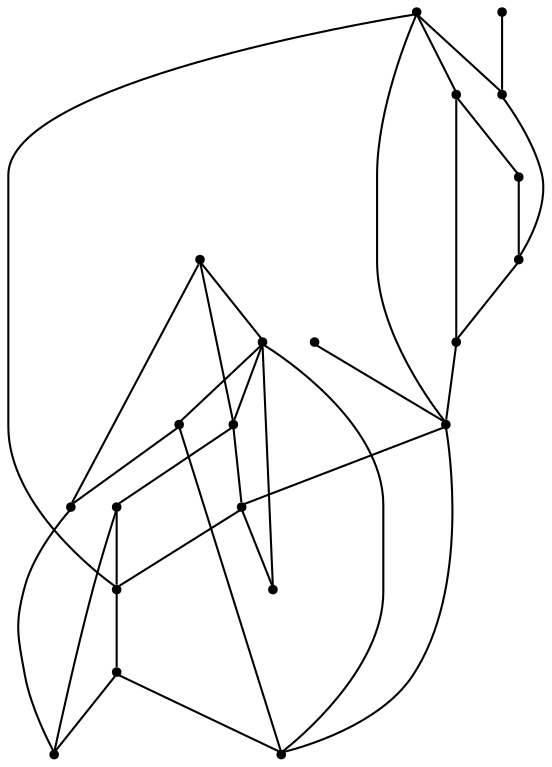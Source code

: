 graph {
  node [shape=point,comment="{\"directed\":false,\"doi\":\"10.1007/978-3-031-22203-0_17\",\"figure\":\"5\"}"]

  v0 [pos="1281.038400666904,609.5098463793513"]
  v1 [pos="1072.5479715225297,751.0348183169536"]
  v2 [pos="737.3841364852628,724.656122411457"]
  v3 [pos="1145.8919334983923,803.6665331349166"]
  v4 [pos="1170.1875099845277,598.3873510245015"]
  v5 [pos="1158.9367476528198,480.949376505186"]
  v6 [pos="814.0797167811467,387.4803489535052"]
  v7 [pos="805.8398501303302,481.41197657439943"]
  v8 [pos="711.8665336849137,473.24408083686944"]
  v9 [pos="756.3871535837751,532.4151762054079"]
  v10 [pos="547.1329957486403,451.7784202231535"]
  v11 [pos="481.21832296609443,432.86101832060035"]
  v12 [pos="999.200861919991,527.1643633785535"]
  v13 [pos="749.2985711324836,365.10207855376166"]
  v14 [pos="699.0863586278405,411.31509421033934"]
  v15 [pos="566.2985448427883,779.9516783960204"]
  v16 [pos="504.89709180056,799.7920389727474"]
  v17 [pos="773.7066037353177,443.1561908093994"]
  v18 [pos="762.9882036365768,430.36169029717075"]
  v19 [pos="761.983888167456,405.6059257891334"]
  v20 [pos="736.8132396711711,427.40297338026596"]

  v0 -- v3 [id="-1",pos="1281.038400666904,609.5098463793513 1297.0700448384364,675.2844510110111 1250.3792947588304,735.7977132812623 1196.607352946488,772.3254857498482 1179.9620328828373,783.6358414219087 1162.6421863974356,792.6453676884814 1145.8919334983923,803.6665331349166"]
  v8 -- v18 [id="-3",pos="711.8665336849137,473.24408083686944 762.9882036365768,430.36169029717075 762.9882036365768,430.36169029717075 762.9882036365768,430.36169029717075"]
  v18 -- v6 [id="-4",pos="762.9882036365768,430.36169029717075 814.0797167811467,387.4803489535052 814.0797167811467,387.4803489535052 814.0797167811467,387.4803489535052"]
  v0 -- v5 [id="-5",pos="1281.038400666904,609.5098463793513 1274.3431869979306,582.0890771691098 1256.617235943822,553.659642382036 1223.782499133864,525.7099869135295 1206.1501498144717,510.70209371237047 1184.1612944932976,495.83138006333456 1158.9367476528198,480.949376505186"]
  v1 -- v2 [id="-7",pos="1072.5479715225297,751.0348183169536 994.8140233195152,757.454200792424 884.8050317477173,751.1301149844709 737.3841364852628,724.656122411457"]
  v1 -- v4 [id="-8",pos="1072.5479715225297,751.0348183169536 1148.2933750974296,744.7557143877509 1193.6141999460838,726.4684269951763 1213.4849907718653,702.9029184969872 1238.7189607761009,673.0079500181345 1222.9777345130183,634.6332577268554 1170.1875099845277,598.3873510245015"]
  v3 -- v16 [id="-9",pos="1145.8919334983923,803.6665331349166 1079.0784474407983,825.9934056661045 1002.0545420295849,829.7894163349272 902.4937522209062,837.380981174058 775.1693281076226,847.0905592041074 611.0306439218085,863.009597297226 524.6877468348873,813.3356972465483 517.5624686289686,809.2395430946779 510.9670398888843,804.6973232639177 504.89709180056,799.7920389727474"]
  v4 -- v0 [id="-11",pos="1170.1875099845277,598.3873510245015 1208.5300540880094,607.8056022893137 1245.4942556494714,611.5144784730951 1281.038400666904,609.5098463793513"]
  v4 -- v5 [id="-12",pos="1170.1875099845277,598.3873510245015 1141.8527654120126,562.4239314169142 1138.1395833489612,523.2514980508495 1158.9367476528198,480.949376505186"]
  v4 -- v2 [id="-13",pos="1170.1875099845277,598.3873510245015 1010.7859721519543,612.9730199284329 866.5004822092734,655.0625362051733 737.3841364852628,724.656122411457"]
  v20 -- v14 [id="-14",pos="736.8132396711711,427.40297338026596 699.0863586278405,411.31509421033934 699.0863586278405,411.31509421033934 699.0863586278405,411.31509421033934"]
  v2 -- v15 [id="-15",pos="737.3841364852628,724.656122411457 566.2985448427883,779.9516783960204 566.2985448427883,779.9516783960204 566.2985448427883,779.9516783960204"]
  v15 -- v16 [id="-16",pos="566.2985448427883,779.9516783960204 504.89709180056,799.7920389727474 504.89709180056,799.7920389727474 504.89709180056,799.7920389727474"]
  v19 -- v13 [id="-28",pos="761.983888167456,405.6059257891334 749.2985711324836,365.10207855376166 749.2985711324836,365.10207855376166 749.2985711324836,365.10207855376166"]
  v18 -- v19 [id="-29",pos="762.9882036365768,430.36169029717075 761.983888167456,405.6059257891334 761.983888167456,405.6059257891334 761.983888167456,405.6059257891334"]
  v17 -- v7 [id="-30",pos="773.7066037353177,443.1561908093994 805.8398501303302,481.41197657439943 805.8398501303302,481.41197657439943 805.8398501303302,481.41197657439943"]
  v11 -- v16 [id="-34",pos="481.21832296609443,432.86101832060035 462.0720270136363,465.2685780999615 452.17259065516544,503.91119498117666 445.9460502285293,544.1669348296646 431.13790206088163,639.9466002461471 437.103580450973,744.7693402911544 504.89709180056,799.7920389727474"]
  v11 -- v5 [id="-35",pos="481.21832296609443,432.86101832060035 511.70996632365257,381.25723354016054 565.6463697590176,345.45502949331717 665.539335045046,344.0959340087977 802.3794622297373,342.2374235543034 1025.448383245478,405.0837391353433 1158.9367476528198,480.949376505186"]
  v15 -- v10 [id="-38",pos="566.2985448427883,779.9516783960204 486.6775158022948,673.5235855239839 480.2890100356484,564.1324994663615 547.1329957486403,451.7784202231535"]
  v1 -- v3 [id="-39",pos="1072.5479715225297,751.0348183169536 1112.385511120298,762.5367093161967 1136.8477210550107,780.0809520648465 1145.8919334983923,803.6665331349166"]
  v8 -- v14 [id="-41",pos="711.8665336849137,473.24408083686944 696.957342728989,455.4139055824005 692.9202794791177,432.06444070996815 699.0863586278405,411.31509421033934"]
  v14 -- v13 [id="-42",pos="699.0863586278405,411.31509421033934 702.6857530084906,399.2303964833617 709.7462870285827,388.02627299097037 720.1313905838855,379.3135659996469 728.8498338346333,371.99654908341995 738.8911050075324,367.29170520410514 749.2985711324836,365.10207855376166"]
  v8 -- v10 [id="-43",pos="711.8665336849137,473.24408083686944 678.2705629175963,461.5297117439801 581.3717977275701,439.6100353922319 547.1329957486403,451.7784202231535"]
  v13 -- v6 [id="-44",pos="749.2985711324836,365.10207855376166 772.580643671585,360.2525369522946 797.7125923821211,368.02894823205054 814.0797167811467,387.4803489535052"]
  v2 -- v9 [id="-45",pos="737.3841364852628,724.656122411457 698.7028194203518,620.4535797881801 714.0979747545485,562.0358161693384 756.3871535837751,532.4151762054079"]
  v9 -- v12 [id="-46",pos="756.3871535837751,532.4151762054079 811.6563443418478,493.7728870816967 913.0984487005899,504.68856522670865 999.200861919991,527.1643633785535"]
  v12 -- v4 [id="-47",pos="999.200861919991,527.1643633785535 1011.8555238305635,530.4483551563645 1024.1685293833302,533.9951697967217 1035.9566842366569,537.6703129916722 1093.4827056906101,555.6141326823297 1138.5130820650645,576.6140991743229 1170.1875099845277,598.3873510245015"]
  v9 -- v10 [id="-48",pos="756.3871535837751,532.4151762054079 689.838282284872,499.7379869618745 620.1732364411035,472.53616797749146 547.1329957486403,451.7784202231535"]
  v7 -- v9 [id="-49",pos="805.8398501303302,481.41197657439943 797.0770005381573,506.453106506576 763.5508339563678,504.3694667721451 756.3871535837751,532.4151762054079"]
  v7 -- v5 [id="-50",pos="805.8398501303302,481.41197657439943 938.1035840738206,489.3297185425431 1105.967913652555,464.49264134192754 1158.9367476528198,480.949376505186"]
  v7 -- v8 [id="-51",pos="805.8398501303302,481.41197657439943 777.6363679490481,505.1195465544738 735.5838212033998,501.45238386146946 711.8665336849137,473.24408083686944"]
  v6 -- v7 [id="-52",pos="814.0797167811467,387.4803489535052 837.7375968203985,415.73141466491586 834.0578622650562,457.7793128323366 805.8398501303302,481.41197657439943"]
  v10 -- v11 [id="-53",pos="547.1329957486403,451.7784202231535 525.6323238787973,444.36099283542444 503.57443610486297,438.3643702050076 481.21832296609443,432.86101832060035"]
}